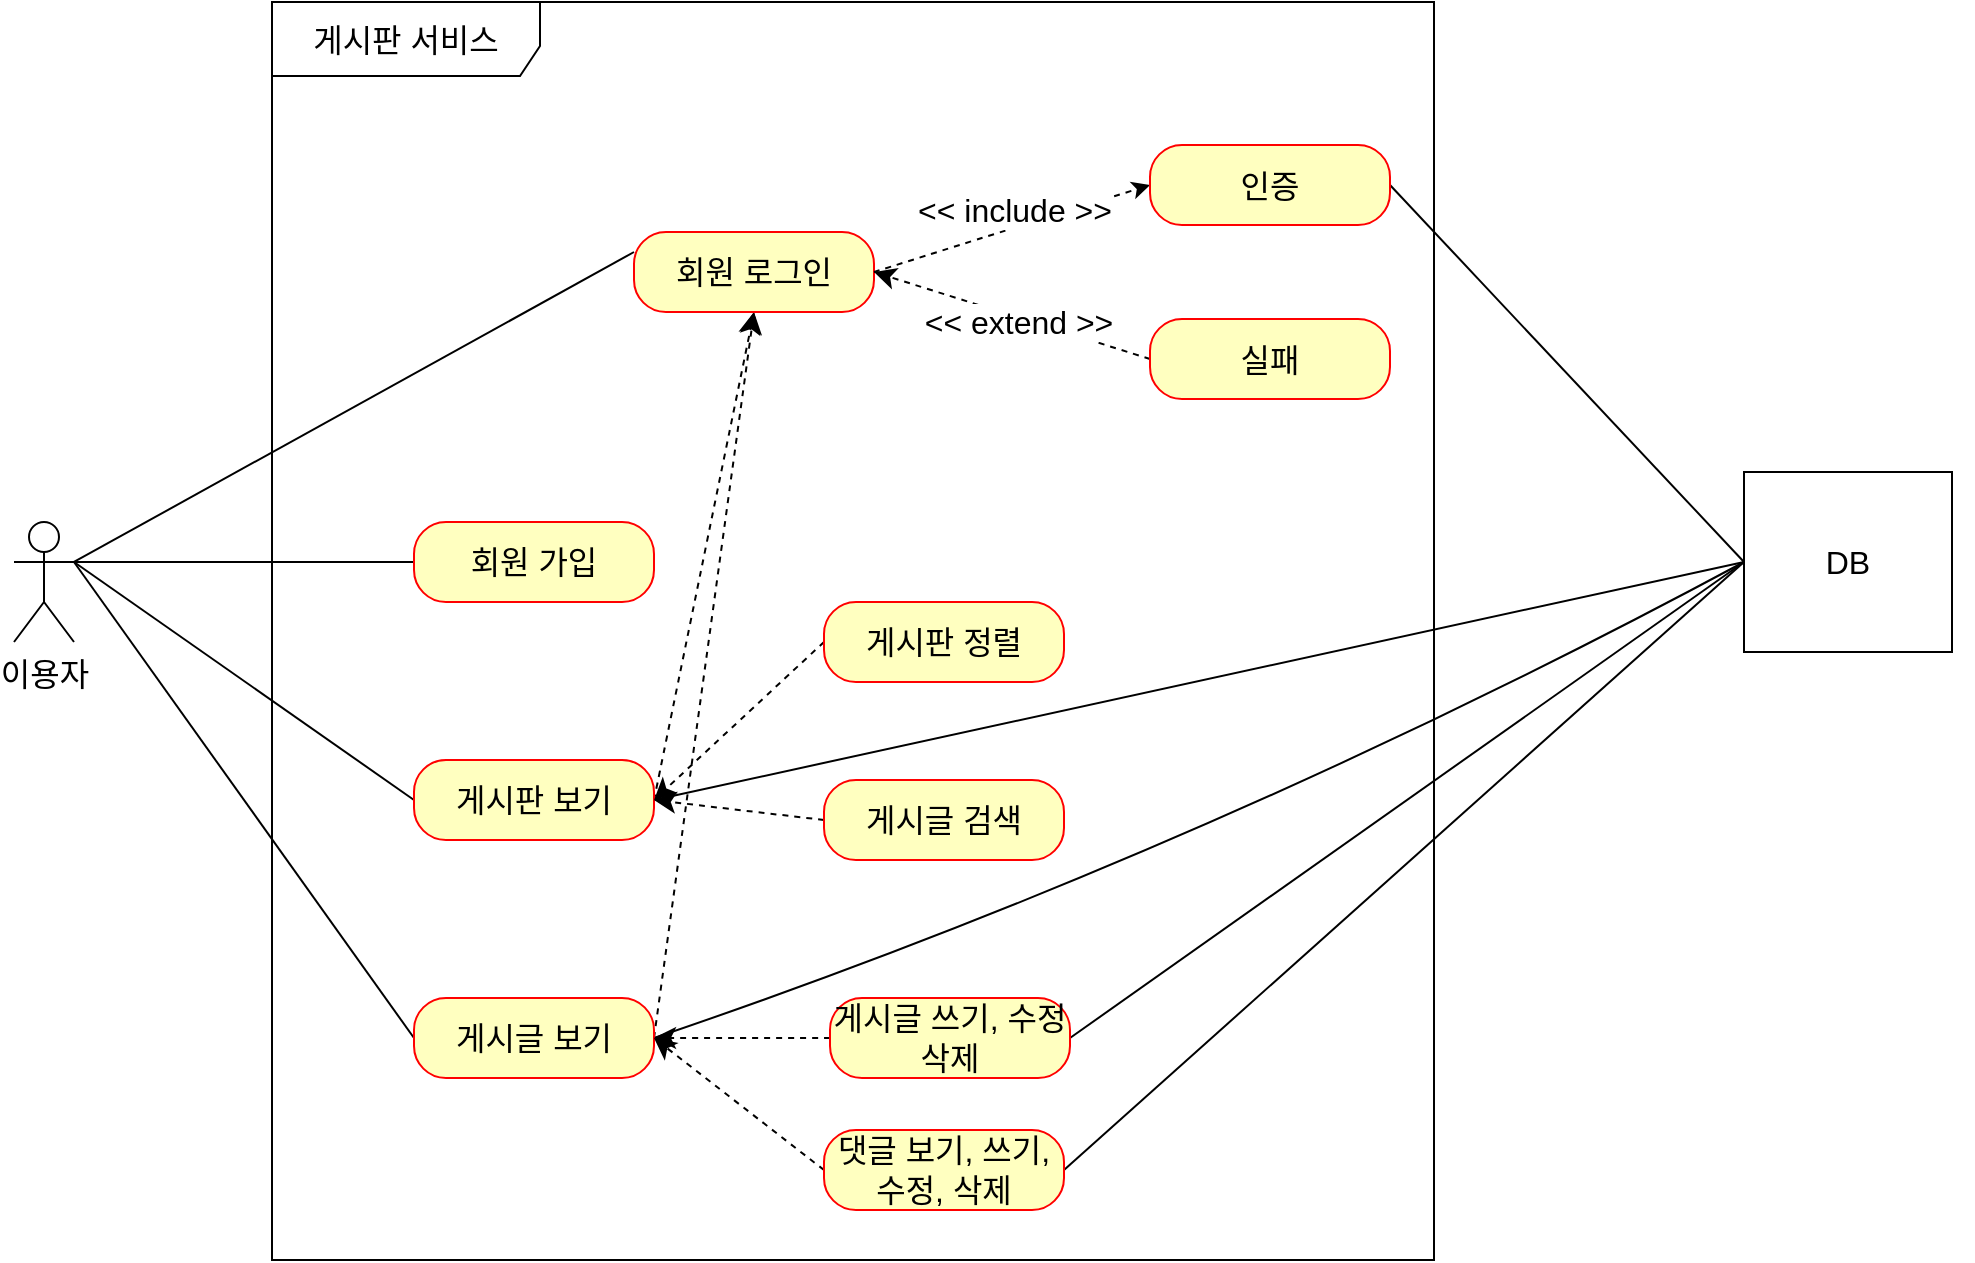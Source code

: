 <mxfile version="21.3.4" type="github">
  <diagram name="Page-1" id="ihn33mUhVWSCW6usR94j">
    <mxGraphModel dx="1597" dy="1360" grid="0" gridSize="10" guides="1" tooltips="1" connect="1" arrows="1" fold="1" page="0" pageScale="1" pageWidth="850" pageHeight="1100" math="0" shadow="0">
      <root>
        <mxCell id="0" />
        <mxCell id="1" parent="0" />
        <mxCell id="wO_XfWsJBFEoIuL399cG-1" value="이용자" style="shape=umlActor;verticalLabelPosition=bottom;verticalAlign=top;html=1;outlineConnect=0;fontSize=16;" vertex="1" parent="1">
          <mxGeometry x="-234" y="147" width="30" height="60" as="geometry" />
        </mxCell>
        <mxCell id="wO_XfWsJBFEoIuL399cG-2" value="게시판 서비스" style="shape=umlFrame;whiteSpace=wrap;html=1;pointerEvents=0;fontSize=16;width=134;height=37;" vertex="1" parent="1">
          <mxGeometry x="-105" y="-113" width="581" height="629" as="geometry" />
        </mxCell>
        <mxCell id="wO_XfWsJBFEoIuL399cG-17" style="edgeStyle=none;curved=1;rounded=0;orthogonalLoop=1;jettySize=auto;html=1;exitX=0;exitY=0.5;exitDx=0;exitDy=0;entryX=1;entryY=0.333;entryDx=0;entryDy=0;entryPerimeter=0;fontSize=12;startSize=8;endSize=8;endArrow=none;endFill=0;" edge="1" parent="1" source="wO_XfWsJBFEoIuL399cG-4" target="wO_XfWsJBFEoIuL399cG-1">
          <mxGeometry relative="1" as="geometry" />
        </mxCell>
        <mxCell id="wO_XfWsJBFEoIuL399cG-4" value="회원 가입" style="rounded=1;whiteSpace=wrap;html=1;arcSize=40;fontColor=#000000;fillColor=#ffffc0;strokeColor=#ff0000;fontSize=16;" vertex="1" parent="1">
          <mxGeometry x="-34" y="147" width="120" height="40" as="geometry" />
        </mxCell>
        <mxCell id="wO_XfWsJBFEoIuL399cG-19" style="edgeStyle=none;curved=1;rounded=0;orthogonalLoop=1;jettySize=auto;html=1;exitX=0;exitY=0.5;exitDx=0;exitDy=0;fontSize=12;startSize=8;endSize=8;entryX=1;entryY=0.333;entryDx=0;entryDy=0;entryPerimeter=0;endArrow=none;endFill=0;" edge="1" parent="1" source="wO_XfWsJBFEoIuL399cG-6" target="wO_XfWsJBFEoIuL399cG-1">
          <mxGeometry relative="1" as="geometry">
            <mxPoint x="-201.143" y="171.429" as="targetPoint" />
          </mxGeometry>
        </mxCell>
        <mxCell id="wO_XfWsJBFEoIuL399cG-25" style="edgeStyle=none;curved=1;rounded=0;orthogonalLoop=1;jettySize=auto;html=1;exitX=1;exitY=0.5;exitDx=0;exitDy=0;entryX=0.5;entryY=1;entryDx=0;entryDy=0;fontSize=12;startSize=8;endSize=8;dashed=1;" edge="1" parent="1" source="wO_XfWsJBFEoIuL399cG-6" target="wO_XfWsJBFEoIuL399cG-9">
          <mxGeometry relative="1" as="geometry" />
        </mxCell>
        <mxCell id="wO_XfWsJBFEoIuL399cG-35" style="edgeStyle=none;curved=1;rounded=0;orthogonalLoop=1;jettySize=auto;html=1;exitX=1;exitY=0.5;exitDx=0;exitDy=0;entryX=0;entryY=0.5;entryDx=0;entryDy=0;fontSize=12;startSize=8;endSize=8;endArrow=none;endFill=0;" edge="1" parent="1" source="wO_XfWsJBFEoIuL399cG-6" target="wO_XfWsJBFEoIuL399cG-31">
          <mxGeometry relative="1" as="geometry" />
        </mxCell>
        <mxCell id="wO_XfWsJBFEoIuL399cG-6" value="게시판 보기" style="rounded=1;whiteSpace=wrap;html=1;arcSize=40;fontColor=#000000;fillColor=#ffffc0;strokeColor=#ff0000;fontSize=16;" vertex="1" parent="1">
          <mxGeometry x="-34" y="266" width="120" height="40" as="geometry" />
        </mxCell>
        <mxCell id="wO_XfWsJBFEoIuL399cG-20" style="edgeStyle=none;curved=1;rounded=0;orthogonalLoop=1;jettySize=auto;html=1;exitX=0;exitY=0.5;exitDx=0;exitDy=0;entryX=1;entryY=0.333;entryDx=0;entryDy=0;entryPerimeter=0;fontSize=12;startSize=8;endSize=8;endArrow=none;endFill=0;" edge="1" parent="1" source="wO_XfWsJBFEoIuL399cG-7" target="wO_XfWsJBFEoIuL399cG-1">
          <mxGeometry relative="1" as="geometry" />
        </mxCell>
        <mxCell id="wO_XfWsJBFEoIuL399cG-26" style="edgeStyle=none;curved=1;rounded=0;orthogonalLoop=1;jettySize=auto;html=1;exitX=1;exitY=0.5;exitDx=0;exitDy=0;fontSize=12;startSize=8;endSize=8;entryX=0.5;entryY=1;entryDx=0;entryDy=0;dashed=1;" edge="1" parent="1" source="wO_XfWsJBFEoIuL399cG-7" target="wO_XfWsJBFEoIuL399cG-9">
          <mxGeometry relative="1" as="geometry" />
        </mxCell>
        <mxCell id="wO_XfWsJBFEoIuL399cG-36" style="edgeStyle=none;curved=1;rounded=0;orthogonalLoop=1;jettySize=auto;html=1;exitX=1;exitY=0.5;exitDx=0;exitDy=0;entryX=0;entryY=0.5;entryDx=0;entryDy=0;fontSize=12;startSize=8;endSize=8;endArrow=none;endFill=0;" edge="1" parent="1" source="wO_XfWsJBFEoIuL399cG-7" target="wO_XfWsJBFEoIuL399cG-31">
          <mxGeometry relative="1" as="geometry">
            <Array as="points">
              <mxPoint x="363" y="311" />
            </Array>
          </mxGeometry>
        </mxCell>
        <mxCell id="wO_XfWsJBFEoIuL399cG-7" value="게시글 보기" style="rounded=1;whiteSpace=wrap;html=1;arcSize=40;fontColor=#000000;fillColor=#ffffc0;strokeColor=#ff0000;fontSize=16;" vertex="1" parent="1">
          <mxGeometry x="-34" y="385" width="120" height="40" as="geometry" />
        </mxCell>
        <mxCell id="wO_XfWsJBFEoIuL399cG-8" style="edgeStyle=none;curved=1;rounded=0;orthogonalLoop=1;jettySize=auto;html=1;exitX=0.5;exitY=1;exitDx=0;exitDy=0;fontSize=12;startSize=8;endSize=8;" edge="1" parent="1" source="wO_XfWsJBFEoIuL399cG-6" target="wO_XfWsJBFEoIuL399cG-6">
          <mxGeometry relative="1" as="geometry" />
        </mxCell>
        <mxCell id="wO_XfWsJBFEoIuL399cG-18" style="edgeStyle=none;curved=1;rounded=0;orthogonalLoop=1;jettySize=auto;html=1;exitX=0;exitY=0.25;exitDx=0;exitDy=0;entryX=1;entryY=0.333;entryDx=0;entryDy=0;entryPerimeter=0;fontSize=12;startSize=8;endSize=8;endArrow=none;endFill=0;" edge="1" parent="1" source="wO_XfWsJBFEoIuL399cG-9" target="wO_XfWsJBFEoIuL399cG-1">
          <mxGeometry relative="1" as="geometry" />
        </mxCell>
        <mxCell id="wO_XfWsJBFEoIuL399cG-9" value="회원 로그인" style="rounded=1;whiteSpace=wrap;html=1;arcSize=40;fontColor=#000000;fillColor=#ffffc0;strokeColor=#ff0000;fontSize=16;" vertex="1" parent="1">
          <mxGeometry x="76" y="2" width="120" height="40" as="geometry" />
        </mxCell>
        <mxCell id="wO_XfWsJBFEoIuL399cG-21" style="edgeStyle=none;curved=1;rounded=0;orthogonalLoop=1;jettySize=auto;html=1;fontSize=12;dashed=1;entryX=0;entryY=0.5;entryDx=0;entryDy=0;exitX=1;exitY=0.5;exitDx=0;exitDy=0;" edge="1" parent="1" source="wO_XfWsJBFEoIuL399cG-9" target="wO_XfWsJBFEoIuL399cG-10">
          <mxGeometry relative="1" as="geometry" />
        </mxCell>
        <mxCell id="wO_XfWsJBFEoIuL399cG-23" value="&amp;lt;&amp;lt; include &amp;gt;&amp;gt;" style="edgeLabel;html=1;align=center;verticalAlign=middle;resizable=0;points=[];fontSize=16;" vertex="1" connectable="0" parent="wO_XfWsJBFEoIuL399cG-21">
          <mxGeometry x="0.384" y="1" relative="1" as="geometry">
            <mxPoint x="-25" as="offset" />
          </mxGeometry>
        </mxCell>
        <mxCell id="wO_XfWsJBFEoIuL399cG-34" style="edgeStyle=none;curved=1;rounded=0;orthogonalLoop=1;jettySize=auto;html=1;exitX=1;exitY=0.5;exitDx=0;exitDy=0;entryX=0;entryY=0.5;entryDx=0;entryDy=0;fontSize=12;startSize=8;endSize=8;endArrow=none;endFill=0;" edge="1" parent="1" source="wO_XfWsJBFEoIuL399cG-10" target="wO_XfWsJBFEoIuL399cG-31">
          <mxGeometry relative="1" as="geometry" />
        </mxCell>
        <mxCell id="wO_XfWsJBFEoIuL399cG-10" value="인증" style="rounded=1;whiteSpace=wrap;html=1;arcSize=40;fontColor=#000000;fillColor=#ffffc0;strokeColor=#ff0000;fontSize=16;" vertex="1" parent="1">
          <mxGeometry x="334" y="-41.5" width="120" height="40" as="geometry" />
        </mxCell>
        <mxCell id="wO_XfWsJBFEoIuL399cG-22" style="edgeStyle=none;curved=1;rounded=0;orthogonalLoop=1;jettySize=auto;html=1;exitX=0;exitY=0.5;exitDx=0;exitDy=0;entryX=1;entryY=0.5;entryDx=0;entryDy=0;fontSize=12;startSize=8;endSize=8;dashed=1;" edge="1" parent="1" source="wO_XfWsJBFEoIuL399cG-12" target="wO_XfWsJBFEoIuL399cG-9">
          <mxGeometry relative="1" as="geometry" />
        </mxCell>
        <mxCell id="wO_XfWsJBFEoIuL399cG-24" value="&amp;lt;&amp;lt; extend &amp;gt;&amp;gt;" style="edgeLabel;html=1;align=center;verticalAlign=middle;resizable=0;points=[];fontSize=16;" vertex="1" connectable="0" parent="wO_XfWsJBFEoIuL399cG-22">
          <mxGeometry x="0.267" y="-2" relative="1" as="geometry">
            <mxPoint x="20" y="11" as="offset" />
          </mxGeometry>
        </mxCell>
        <mxCell id="wO_XfWsJBFEoIuL399cG-12" value="실패" style="rounded=1;whiteSpace=wrap;html=1;arcSize=40;fontColor=#000000;fillColor=#ffffc0;strokeColor=#ff0000;fontSize=16;" vertex="1" parent="1">
          <mxGeometry x="334" y="45.5" width="120" height="40" as="geometry" />
        </mxCell>
        <mxCell id="wO_XfWsJBFEoIuL399cG-27" style="edgeStyle=none;curved=1;rounded=0;orthogonalLoop=1;jettySize=auto;html=1;exitX=0;exitY=0.5;exitDx=0;exitDy=0;entryX=1;entryY=0.5;entryDx=0;entryDy=0;fontSize=12;startSize=8;endSize=8;dashed=1;" edge="1" parent="1" source="wO_XfWsJBFEoIuL399cG-13" target="wO_XfWsJBFEoIuL399cG-6">
          <mxGeometry relative="1" as="geometry">
            <mxPoint x="133" y="277.0" as="targetPoint" />
          </mxGeometry>
        </mxCell>
        <mxCell id="wO_XfWsJBFEoIuL399cG-13" value="게시판 정렬" style="rounded=1;whiteSpace=wrap;html=1;arcSize=40;fontColor=#000000;fillColor=#ffffc0;strokeColor=#ff0000;fontSize=16;" vertex="1" parent="1">
          <mxGeometry x="171" y="187" width="120" height="40" as="geometry" />
        </mxCell>
        <mxCell id="wO_XfWsJBFEoIuL399cG-28" style="edgeStyle=none;curved=1;rounded=0;orthogonalLoop=1;jettySize=auto;html=1;exitX=0;exitY=0.5;exitDx=0;exitDy=0;fontSize=12;startSize=8;endSize=8;entryX=1;entryY=0.5;entryDx=0;entryDy=0;dashed=1;" edge="1" parent="1" source="wO_XfWsJBFEoIuL399cG-14" target="wO_XfWsJBFEoIuL399cG-6">
          <mxGeometry relative="1" as="geometry">
            <mxPoint x="133" y="277.0" as="targetPoint" />
          </mxGeometry>
        </mxCell>
        <mxCell id="wO_XfWsJBFEoIuL399cG-14" value="게시글 검색" style="rounded=1;whiteSpace=wrap;html=1;arcSize=40;fontColor=#000000;fillColor=#ffffc0;strokeColor=#ff0000;fontSize=16;" vertex="1" parent="1">
          <mxGeometry x="171" y="276" width="120" height="40" as="geometry" />
        </mxCell>
        <mxCell id="wO_XfWsJBFEoIuL399cG-29" style="edgeStyle=none;curved=1;rounded=0;orthogonalLoop=1;jettySize=auto;html=1;exitX=0;exitY=0.5;exitDx=0;exitDy=0;entryX=1;entryY=0.5;entryDx=0;entryDy=0;fontSize=12;startSize=8;endSize=8;dashed=1;" edge="1" parent="1" source="wO_XfWsJBFEoIuL399cG-15" target="wO_XfWsJBFEoIuL399cG-7">
          <mxGeometry relative="1" as="geometry" />
        </mxCell>
        <mxCell id="wO_XfWsJBFEoIuL399cG-37" style="edgeStyle=none;curved=1;rounded=0;orthogonalLoop=1;jettySize=auto;html=1;exitX=1;exitY=0.5;exitDx=0;exitDy=0;entryX=0;entryY=0.5;entryDx=0;entryDy=0;fontSize=12;startSize=8;endSize=8;endArrow=none;endFill=0;" edge="1" parent="1" source="wO_XfWsJBFEoIuL399cG-15" target="wO_XfWsJBFEoIuL399cG-31">
          <mxGeometry relative="1" as="geometry" />
        </mxCell>
        <mxCell id="wO_XfWsJBFEoIuL399cG-15" value="게시글 쓰기, 수정 삭제" style="rounded=1;whiteSpace=wrap;html=1;arcSize=40;fontColor=#000000;fillColor=#ffffc0;strokeColor=#ff0000;fontSize=16;" vertex="1" parent="1">
          <mxGeometry x="174" y="385" width="120" height="40" as="geometry" />
        </mxCell>
        <mxCell id="wO_XfWsJBFEoIuL399cG-30" style="edgeStyle=none;curved=1;rounded=0;orthogonalLoop=1;jettySize=auto;html=1;exitX=0;exitY=0.5;exitDx=0;exitDy=0;fontSize=12;startSize=8;endSize=8;entryX=1;entryY=0.5;entryDx=0;entryDy=0;dashed=1;" edge="1" parent="1" source="wO_XfWsJBFEoIuL399cG-16" target="wO_XfWsJBFEoIuL399cG-7">
          <mxGeometry relative="1" as="geometry" />
        </mxCell>
        <mxCell id="wO_XfWsJBFEoIuL399cG-38" style="edgeStyle=none;curved=1;rounded=0;orthogonalLoop=1;jettySize=auto;html=1;exitX=1;exitY=0.5;exitDx=0;exitDy=0;fontSize=12;startSize=8;endSize=8;entryX=0;entryY=0.5;entryDx=0;entryDy=0;endArrow=none;endFill=0;" edge="1" parent="1" source="wO_XfWsJBFEoIuL399cG-16" target="wO_XfWsJBFEoIuL399cG-31">
          <mxGeometry relative="1" as="geometry">
            <mxPoint x="603.143" y="218.571" as="targetPoint" />
          </mxGeometry>
        </mxCell>
        <mxCell id="wO_XfWsJBFEoIuL399cG-16" value="댓글 보기, 쓰기, 수정, 삭제" style="rounded=1;whiteSpace=wrap;html=1;arcSize=40;fontColor=#000000;fillColor=#ffffc0;strokeColor=#ff0000;fontSize=16;" vertex="1" parent="1">
          <mxGeometry x="171" y="451" width="120" height="40" as="geometry" />
        </mxCell>
        <mxCell id="wO_XfWsJBFEoIuL399cG-31" value="DB" style="html=1;dropTarget=0;whiteSpace=wrap;fontSize=16;" vertex="1" parent="1">
          <mxGeometry x="631" y="122" width="104" height="90" as="geometry" />
        </mxCell>
        <mxCell id="wO_XfWsJBFEoIuL399cG-33" style="edgeStyle=none;curved=1;rounded=0;orthogonalLoop=1;jettySize=auto;html=1;exitX=1;exitY=0.5;exitDx=0;exitDy=0;fontSize=12;startSize=8;endSize=8;" edge="1" parent="1" source="wO_XfWsJBFEoIuL399cG-31" target="wO_XfWsJBFEoIuL399cG-31">
          <mxGeometry relative="1" as="geometry" />
        </mxCell>
      </root>
    </mxGraphModel>
  </diagram>
</mxfile>

